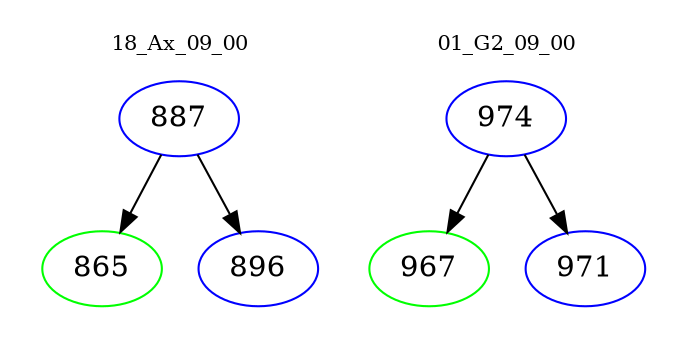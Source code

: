 digraph{
subgraph cluster_0 {
color = white
label = "18_Ax_09_00";
fontsize=10;
T0_887 [label="887", color="blue"]
T0_887 -> T0_865 [color="black"]
T0_865 [label="865", color="green"]
T0_887 -> T0_896 [color="black"]
T0_896 [label="896", color="blue"]
}
subgraph cluster_1 {
color = white
label = "01_G2_09_00";
fontsize=10;
T1_974 [label="974", color="blue"]
T1_974 -> T1_967 [color="black"]
T1_967 [label="967", color="green"]
T1_974 -> T1_971 [color="black"]
T1_971 [label="971", color="blue"]
}
}

